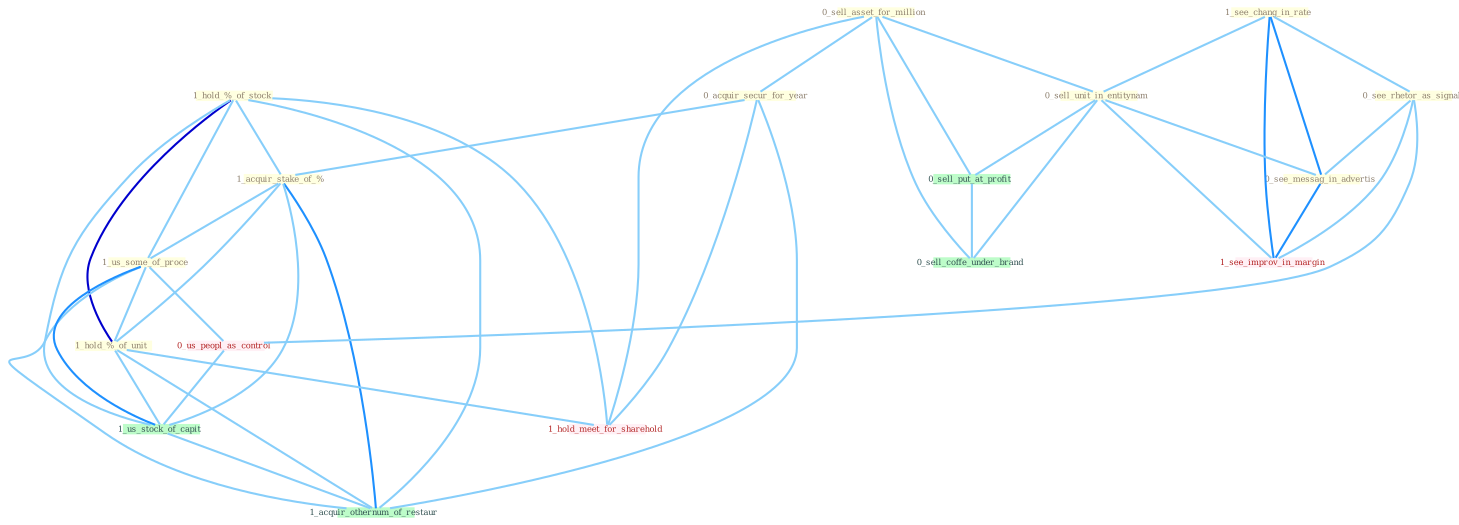 Graph G{ 
    node
    [shape=polygon,style=filled,width=.5,height=.06,color="#BDFCC9",fixedsize=true,fontsize=4,
    fontcolor="#2f4f4f"];
    {node
    [color="#ffffe0", fontcolor="#8b7d6b"] "0_sell_asset_for_million " "1_see_chang_in_rate " "0_acquir_secur_for_year " "1_hold_%_of_stock " "1_acquir_stake_of_% " "0_sell_unit_in_entitynam " "1_us_some_of_proce " "0_see_rhetor_as_signal " "1_hold_%_of_unit " "0_see_messag_in_advertis "}
{node [color="#fff0f5", fontcolor="#b22222"] "0_us_peopl_as_control " "1_see_improv_in_margin " "1_hold_meet_for_sharehold "}
edge [color="#B0E2FF"];

	"0_sell_asset_for_million " -- "0_acquir_secur_for_year " [w="1", color="#87cefa" ];
	"0_sell_asset_for_million " -- "0_sell_unit_in_entitynam " [w="1", color="#87cefa" ];
	"0_sell_asset_for_million " -- "0_sell_put_at_profit " [w="1", color="#87cefa" ];
	"0_sell_asset_for_million " -- "0_sell_coffe_under_brand " [w="1", color="#87cefa" ];
	"0_sell_asset_for_million " -- "1_hold_meet_for_sharehold " [w="1", color="#87cefa" ];
	"1_see_chang_in_rate " -- "0_sell_unit_in_entitynam " [w="1", color="#87cefa" ];
	"1_see_chang_in_rate " -- "0_see_rhetor_as_signal " [w="1", color="#87cefa" ];
	"1_see_chang_in_rate " -- "0_see_messag_in_advertis " [w="2", color="#1e90ff" , len=0.8];
	"1_see_chang_in_rate " -- "1_see_improv_in_margin " [w="2", color="#1e90ff" , len=0.8];
	"0_acquir_secur_for_year " -- "1_acquir_stake_of_% " [w="1", color="#87cefa" ];
	"0_acquir_secur_for_year " -- "1_hold_meet_for_sharehold " [w="1", color="#87cefa" ];
	"0_acquir_secur_for_year " -- "1_acquir_othernum_of_restaur " [w="1", color="#87cefa" ];
	"1_hold_%_of_stock " -- "1_acquir_stake_of_% " [w="1", color="#87cefa" ];
	"1_hold_%_of_stock " -- "1_us_some_of_proce " [w="1", color="#87cefa" ];
	"1_hold_%_of_stock " -- "1_hold_%_of_unit " [w="3", color="#0000cd" , len=0.6];
	"1_hold_%_of_stock " -- "1_us_stock_of_capit " [w="1", color="#87cefa" ];
	"1_hold_%_of_stock " -- "1_hold_meet_for_sharehold " [w="1", color="#87cefa" ];
	"1_hold_%_of_stock " -- "1_acquir_othernum_of_restaur " [w="1", color="#87cefa" ];
	"1_acquir_stake_of_% " -- "1_us_some_of_proce " [w="1", color="#87cefa" ];
	"1_acquir_stake_of_% " -- "1_hold_%_of_unit " [w="1", color="#87cefa" ];
	"1_acquir_stake_of_% " -- "1_us_stock_of_capit " [w="1", color="#87cefa" ];
	"1_acquir_stake_of_% " -- "1_acquir_othernum_of_restaur " [w="2", color="#1e90ff" , len=0.8];
	"0_sell_unit_in_entitynam " -- "0_see_messag_in_advertis " [w="1", color="#87cefa" ];
	"0_sell_unit_in_entitynam " -- "0_sell_put_at_profit " [w="1", color="#87cefa" ];
	"0_sell_unit_in_entitynam " -- "1_see_improv_in_margin " [w="1", color="#87cefa" ];
	"0_sell_unit_in_entitynam " -- "0_sell_coffe_under_brand " [w="1", color="#87cefa" ];
	"1_us_some_of_proce " -- "1_hold_%_of_unit " [w="1", color="#87cefa" ];
	"1_us_some_of_proce " -- "0_us_peopl_as_control " [w="1", color="#87cefa" ];
	"1_us_some_of_proce " -- "1_us_stock_of_capit " [w="2", color="#1e90ff" , len=0.8];
	"1_us_some_of_proce " -- "1_acquir_othernum_of_restaur " [w="1", color="#87cefa" ];
	"0_see_rhetor_as_signal " -- "0_see_messag_in_advertis " [w="1", color="#87cefa" ];
	"0_see_rhetor_as_signal " -- "0_us_peopl_as_control " [w="1", color="#87cefa" ];
	"0_see_rhetor_as_signal " -- "1_see_improv_in_margin " [w="1", color="#87cefa" ];
	"1_hold_%_of_unit " -- "1_us_stock_of_capit " [w="1", color="#87cefa" ];
	"1_hold_%_of_unit " -- "1_hold_meet_for_sharehold " [w="1", color="#87cefa" ];
	"1_hold_%_of_unit " -- "1_acquir_othernum_of_restaur " [w="1", color="#87cefa" ];
	"0_see_messag_in_advertis " -- "1_see_improv_in_margin " [w="2", color="#1e90ff" , len=0.8];
	"0_us_peopl_as_control " -- "1_us_stock_of_capit " [w="1", color="#87cefa" ];
	"0_sell_put_at_profit " -- "0_sell_coffe_under_brand " [w="1", color="#87cefa" ];
	"1_us_stock_of_capit " -- "1_acquir_othernum_of_restaur " [w="1", color="#87cefa" ];
}